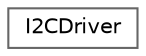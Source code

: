 digraph "Graphical Class Hierarchy"
{
 // LATEX_PDF_SIZE
  bgcolor="transparent";
  edge [fontname=Helvetica,fontsize=10,labelfontname=Helvetica,labelfontsize=10];
  node [fontname=Helvetica,fontsize=10,shape=box,height=0.2,width=0.4];
  rankdir="LR";
  Node0 [label="I2CDriver",height=0.2,width=0.4,color="grey40", fillcolor="white", style="filled",URL="$class_i2_c_driver.html",tooltip="I2C Driver class."];
}
